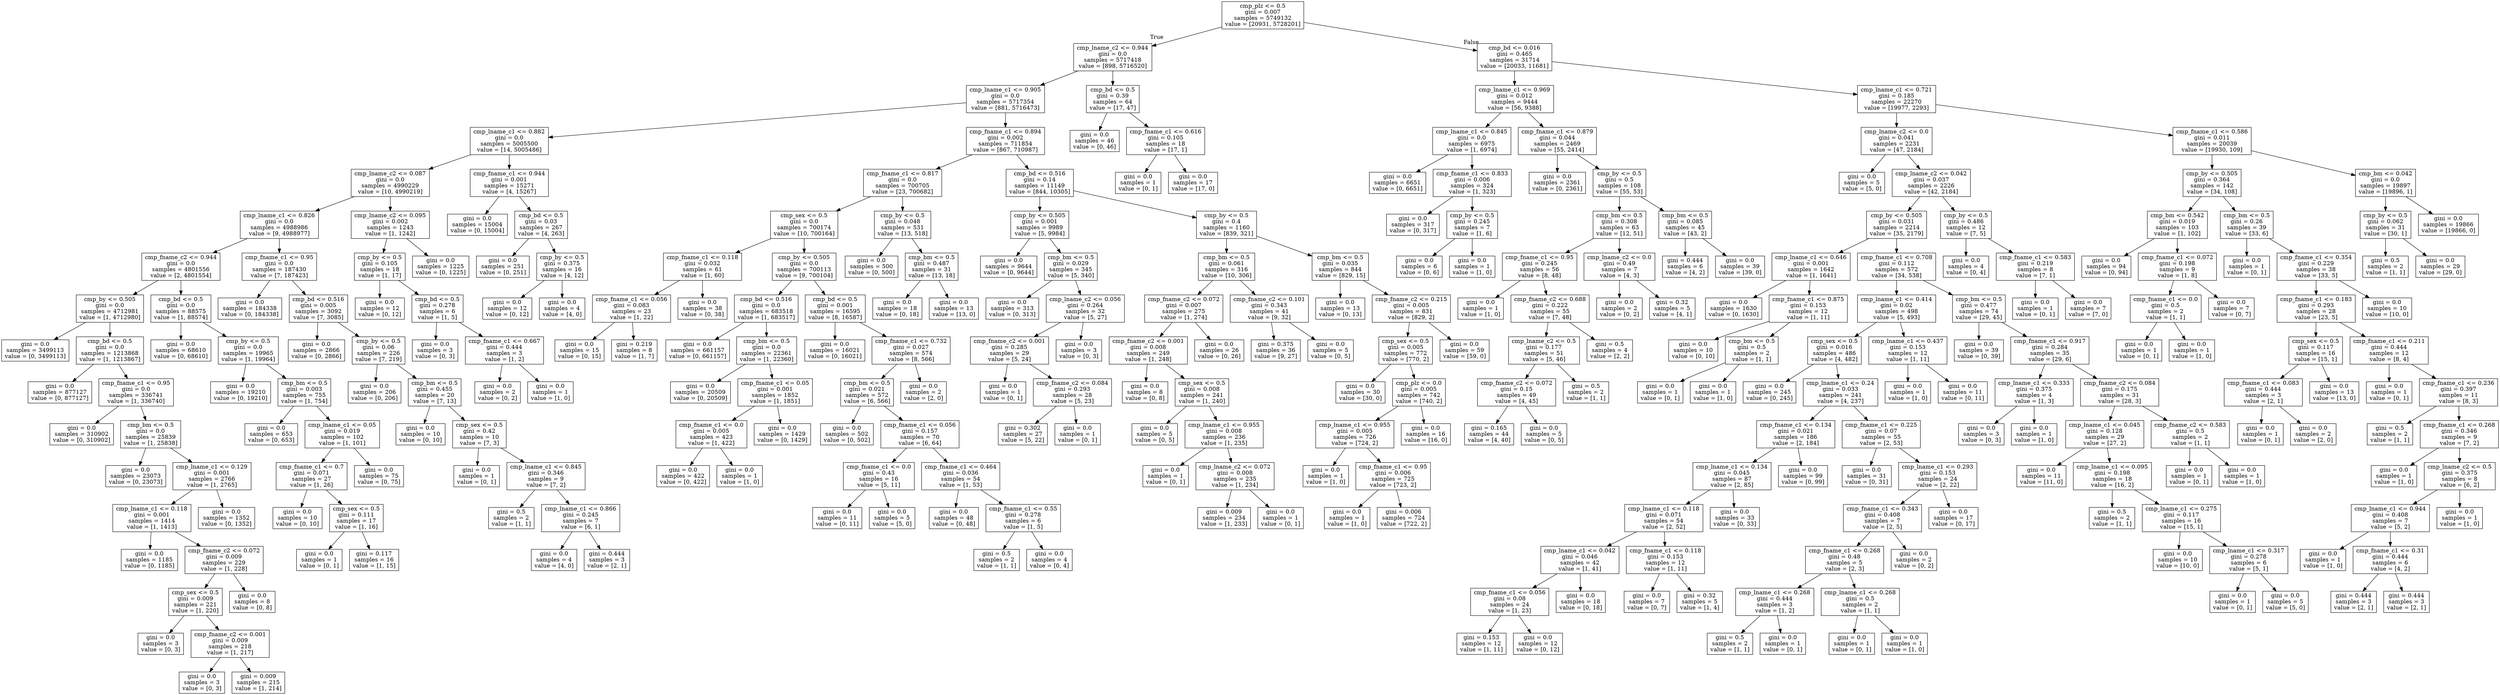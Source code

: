 digraph Tree {
node [shape=box] ;
0 [label="cmp_plz <= 0.5\ngini = 0.007\nsamples = 5749132\nvalue = [20931, 5728201]"] ;
1 [label="cmp_lname_c2 <= 0.944\ngini = 0.0\nsamples = 5717418\nvalue = [898, 5716520]"] ;
0 -> 1 [labeldistance=2.5, labelangle=45, headlabel="True"] ;
2 [label="cmp_lname_c1 <= 0.905\ngini = 0.0\nsamples = 5717354\nvalue = [881, 5716473]"] ;
1 -> 2 ;
3 [label="cmp_lname_c1 <= 0.882\ngini = 0.0\nsamples = 5005500\nvalue = [14, 5005486]"] ;
2 -> 3 ;
4 [label="cmp_lname_c2 <= 0.087\ngini = 0.0\nsamples = 4990229\nvalue = [10, 4990219]"] ;
3 -> 4 ;
5 [label="cmp_lname_c1 <= 0.826\ngini = 0.0\nsamples = 4988986\nvalue = [9, 4988977]"] ;
4 -> 5 ;
6 [label="cmp_fname_c2 <= 0.944\ngini = 0.0\nsamples = 4801556\nvalue = [2, 4801554]"] ;
5 -> 6 ;
7 [label="cmp_by <= 0.505\ngini = 0.0\nsamples = 4712981\nvalue = [1, 4712980]"] ;
6 -> 7 ;
8 [label="gini = 0.0\nsamples = 3499113\nvalue = [0, 3499113]"] ;
7 -> 8 ;
9 [label="cmp_bd <= 0.5\ngini = 0.0\nsamples = 1213868\nvalue = [1, 1213867]"] ;
7 -> 9 ;
10 [label="gini = 0.0\nsamples = 877127\nvalue = [0, 877127]"] ;
9 -> 10 ;
11 [label="cmp_fname_c1 <= 0.95\ngini = 0.0\nsamples = 336741\nvalue = [1, 336740]"] ;
9 -> 11 ;
12 [label="gini = 0.0\nsamples = 310902\nvalue = [0, 310902]"] ;
11 -> 12 ;
13 [label="cmp_bm <= 0.5\ngini = 0.0\nsamples = 25839\nvalue = [1, 25838]"] ;
11 -> 13 ;
14 [label="gini = 0.0\nsamples = 23073\nvalue = [0, 23073]"] ;
13 -> 14 ;
15 [label="cmp_lname_c1 <= 0.129\ngini = 0.001\nsamples = 2766\nvalue = [1, 2765]"] ;
13 -> 15 ;
16 [label="cmp_lname_c1 <= 0.118\ngini = 0.001\nsamples = 1414\nvalue = [1, 1413]"] ;
15 -> 16 ;
17 [label="gini = 0.0\nsamples = 1185\nvalue = [0, 1185]"] ;
16 -> 17 ;
18 [label="cmp_fname_c2 <= 0.072\ngini = 0.009\nsamples = 229\nvalue = [1, 228]"] ;
16 -> 18 ;
19 [label="cmp_sex <= 0.5\ngini = 0.009\nsamples = 221\nvalue = [1, 220]"] ;
18 -> 19 ;
20 [label="gini = 0.0\nsamples = 3\nvalue = [0, 3]"] ;
19 -> 20 ;
21 [label="cmp_fname_c2 <= 0.001\ngini = 0.009\nsamples = 218\nvalue = [1, 217]"] ;
19 -> 21 ;
22 [label="gini = 0.0\nsamples = 3\nvalue = [0, 3]"] ;
21 -> 22 ;
23 [label="gini = 0.009\nsamples = 215\nvalue = [1, 214]"] ;
21 -> 23 ;
24 [label="gini = 0.0\nsamples = 8\nvalue = [0, 8]"] ;
18 -> 24 ;
25 [label="gini = 0.0\nsamples = 1352\nvalue = [0, 1352]"] ;
15 -> 25 ;
26 [label="cmp_bd <= 0.5\ngini = 0.0\nsamples = 88575\nvalue = [1, 88574]"] ;
6 -> 26 ;
27 [label="gini = 0.0\nsamples = 68610\nvalue = [0, 68610]"] ;
26 -> 27 ;
28 [label="cmp_by <= 0.5\ngini = 0.0\nsamples = 19965\nvalue = [1, 19964]"] ;
26 -> 28 ;
29 [label="gini = 0.0\nsamples = 19210\nvalue = [0, 19210]"] ;
28 -> 29 ;
30 [label="cmp_bm <= 0.5\ngini = 0.003\nsamples = 755\nvalue = [1, 754]"] ;
28 -> 30 ;
31 [label="gini = 0.0\nsamples = 653\nvalue = [0, 653]"] ;
30 -> 31 ;
32 [label="cmp_lname_c1 <= 0.05\ngini = 0.019\nsamples = 102\nvalue = [1, 101]"] ;
30 -> 32 ;
33 [label="cmp_fname_c1 <= 0.7\ngini = 0.071\nsamples = 27\nvalue = [1, 26]"] ;
32 -> 33 ;
34 [label="gini = 0.0\nsamples = 10\nvalue = [0, 10]"] ;
33 -> 34 ;
35 [label="cmp_sex <= 0.5\ngini = 0.111\nsamples = 17\nvalue = [1, 16]"] ;
33 -> 35 ;
36 [label="gini = 0.0\nsamples = 1\nvalue = [0, 1]"] ;
35 -> 36 ;
37 [label="gini = 0.117\nsamples = 16\nvalue = [1, 15]"] ;
35 -> 37 ;
38 [label="gini = 0.0\nsamples = 75\nvalue = [0, 75]"] ;
32 -> 38 ;
39 [label="cmp_fname_c1 <= 0.95\ngini = 0.0\nsamples = 187430\nvalue = [7, 187423]"] ;
5 -> 39 ;
40 [label="gini = 0.0\nsamples = 184338\nvalue = [0, 184338]"] ;
39 -> 40 ;
41 [label="cmp_bd <= 0.516\ngini = 0.005\nsamples = 3092\nvalue = [7, 3085]"] ;
39 -> 41 ;
42 [label="gini = 0.0\nsamples = 2866\nvalue = [0, 2866]"] ;
41 -> 42 ;
43 [label="cmp_by <= 0.5\ngini = 0.06\nsamples = 226\nvalue = [7, 219]"] ;
41 -> 43 ;
44 [label="gini = 0.0\nsamples = 206\nvalue = [0, 206]"] ;
43 -> 44 ;
45 [label="cmp_bm <= 0.5\ngini = 0.455\nsamples = 20\nvalue = [7, 13]"] ;
43 -> 45 ;
46 [label="gini = 0.0\nsamples = 10\nvalue = [0, 10]"] ;
45 -> 46 ;
47 [label="cmp_sex <= 0.5\ngini = 0.42\nsamples = 10\nvalue = [7, 3]"] ;
45 -> 47 ;
48 [label="gini = 0.0\nsamples = 1\nvalue = [0, 1]"] ;
47 -> 48 ;
49 [label="cmp_lname_c1 <= 0.845\ngini = 0.346\nsamples = 9\nvalue = [7, 2]"] ;
47 -> 49 ;
50 [label="gini = 0.5\nsamples = 2\nvalue = [1, 1]"] ;
49 -> 50 ;
51 [label="cmp_lname_c1 <= 0.866\ngini = 0.245\nsamples = 7\nvalue = [6, 1]"] ;
49 -> 51 ;
52 [label="gini = 0.0\nsamples = 4\nvalue = [4, 0]"] ;
51 -> 52 ;
53 [label="gini = 0.444\nsamples = 3\nvalue = [2, 1]"] ;
51 -> 53 ;
54 [label="cmp_lname_c2 <= 0.095\ngini = 0.002\nsamples = 1243\nvalue = [1, 1242]"] ;
4 -> 54 ;
55 [label="cmp_by <= 0.5\ngini = 0.105\nsamples = 18\nvalue = [1, 17]"] ;
54 -> 55 ;
56 [label="gini = 0.0\nsamples = 12\nvalue = [0, 12]"] ;
55 -> 56 ;
57 [label="cmp_bd <= 0.5\ngini = 0.278\nsamples = 6\nvalue = [1, 5]"] ;
55 -> 57 ;
58 [label="gini = 0.0\nsamples = 3\nvalue = [0, 3]"] ;
57 -> 58 ;
59 [label="cmp_fname_c1 <= 0.667\ngini = 0.444\nsamples = 3\nvalue = [1, 2]"] ;
57 -> 59 ;
60 [label="gini = 0.0\nsamples = 2\nvalue = [0, 2]"] ;
59 -> 60 ;
61 [label="gini = 0.0\nsamples = 1\nvalue = [1, 0]"] ;
59 -> 61 ;
62 [label="gini = 0.0\nsamples = 1225\nvalue = [0, 1225]"] ;
54 -> 62 ;
63 [label="cmp_fname_c1 <= 0.944\ngini = 0.001\nsamples = 15271\nvalue = [4, 15267]"] ;
3 -> 63 ;
64 [label="gini = 0.0\nsamples = 15004\nvalue = [0, 15004]"] ;
63 -> 64 ;
65 [label="cmp_bd <= 0.5\ngini = 0.03\nsamples = 267\nvalue = [4, 263]"] ;
63 -> 65 ;
66 [label="gini = 0.0\nsamples = 251\nvalue = [0, 251]"] ;
65 -> 66 ;
67 [label="cmp_by <= 0.5\ngini = 0.375\nsamples = 16\nvalue = [4, 12]"] ;
65 -> 67 ;
68 [label="gini = 0.0\nsamples = 12\nvalue = [0, 12]"] ;
67 -> 68 ;
69 [label="gini = 0.0\nsamples = 4\nvalue = [4, 0]"] ;
67 -> 69 ;
70 [label="cmp_fname_c1 <= 0.894\ngini = 0.002\nsamples = 711854\nvalue = [867, 710987]"] ;
2 -> 70 ;
71 [label="cmp_fname_c1 <= 0.817\ngini = 0.0\nsamples = 700705\nvalue = [23, 700682]"] ;
70 -> 71 ;
72 [label="cmp_sex <= 0.5\ngini = 0.0\nsamples = 700174\nvalue = [10, 700164]"] ;
71 -> 72 ;
73 [label="cmp_fname_c1 <= 0.118\ngini = 0.032\nsamples = 61\nvalue = [1, 60]"] ;
72 -> 73 ;
74 [label="cmp_fname_c1 <= 0.056\ngini = 0.083\nsamples = 23\nvalue = [1, 22]"] ;
73 -> 74 ;
75 [label="gini = 0.0\nsamples = 15\nvalue = [0, 15]"] ;
74 -> 75 ;
76 [label="gini = 0.219\nsamples = 8\nvalue = [1, 7]"] ;
74 -> 76 ;
77 [label="gini = 0.0\nsamples = 38\nvalue = [0, 38]"] ;
73 -> 77 ;
78 [label="cmp_by <= 0.505\ngini = 0.0\nsamples = 700113\nvalue = [9, 700104]"] ;
72 -> 78 ;
79 [label="cmp_bd <= 0.516\ngini = 0.0\nsamples = 683518\nvalue = [1, 683517]"] ;
78 -> 79 ;
80 [label="gini = 0.0\nsamples = 661157\nvalue = [0, 661157]"] ;
79 -> 80 ;
81 [label="cmp_bm <= 0.5\ngini = 0.0\nsamples = 22361\nvalue = [1, 22360]"] ;
79 -> 81 ;
82 [label="gini = 0.0\nsamples = 20509\nvalue = [0, 20509]"] ;
81 -> 82 ;
83 [label="cmp_fname_c1 <= 0.05\ngini = 0.001\nsamples = 1852\nvalue = [1, 1851]"] ;
81 -> 83 ;
84 [label="cmp_fname_c1 <= 0.0\ngini = 0.005\nsamples = 423\nvalue = [1, 422]"] ;
83 -> 84 ;
85 [label="gini = 0.0\nsamples = 422\nvalue = [0, 422]"] ;
84 -> 85 ;
86 [label="gini = 0.0\nsamples = 1\nvalue = [1, 0]"] ;
84 -> 86 ;
87 [label="gini = 0.0\nsamples = 1429\nvalue = [0, 1429]"] ;
83 -> 87 ;
88 [label="cmp_bd <= 0.5\ngini = 0.001\nsamples = 16595\nvalue = [8, 16587]"] ;
78 -> 88 ;
89 [label="gini = 0.0\nsamples = 16021\nvalue = [0, 16021]"] ;
88 -> 89 ;
90 [label="cmp_fname_c1 <= 0.732\ngini = 0.027\nsamples = 574\nvalue = [8, 566]"] ;
88 -> 90 ;
91 [label="cmp_bm <= 0.5\ngini = 0.021\nsamples = 572\nvalue = [6, 566]"] ;
90 -> 91 ;
92 [label="gini = 0.0\nsamples = 502\nvalue = [0, 502]"] ;
91 -> 92 ;
93 [label="cmp_fname_c1 <= 0.056\ngini = 0.157\nsamples = 70\nvalue = [6, 64]"] ;
91 -> 93 ;
94 [label="cmp_fname_c1 <= 0.0\ngini = 0.43\nsamples = 16\nvalue = [5, 11]"] ;
93 -> 94 ;
95 [label="gini = 0.0\nsamples = 11\nvalue = [0, 11]"] ;
94 -> 95 ;
96 [label="gini = 0.0\nsamples = 5\nvalue = [5, 0]"] ;
94 -> 96 ;
97 [label="cmp_fname_c1 <= 0.464\ngini = 0.036\nsamples = 54\nvalue = [1, 53]"] ;
93 -> 97 ;
98 [label="gini = 0.0\nsamples = 48\nvalue = [0, 48]"] ;
97 -> 98 ;
99 [label="cmp_fname_c1 <= 0.55\ngini = 0.278\nsamples = 6\nvalue = [1, 5]"] ;
97 -> 99 ;
100 [label="gini = 0.5\nsamples = 2\nvalue = [1, 1]"] ;
99 -> 100 ;
101 [label="gini = 0.0\nsamples = 4\nvalue = [0, 4]"] ;
99 -> 101 ;
102 [label="gini = 0.0\nsamples = 2\nvalue = [2, 0]"] ;
90 -> 102 ;
103 [label="cmp_by <= 0.5\ngini = 0.048\nsamples = 531\nvalue = [13, 518]"] ;
71 -> 103 ;
104 [label="gini = 0.0\nsamples = 500\nvalue = [0, 500]"] ;
103 -> 104 ;
105 [label="cmp_bm <= 0.5\ngini = 0.487\nsamples = 31\nvalue = [13, 18]"] ;
103 -> 105 ;
106 [label="gini = 0.0\nsamples = 18\nvalue = [0, 18]"] ;
105 -> 106 ;
107 [label="gini = 0.0\nsamples = 13\nvalue = [13, 0]"] ;
105 -> 107 ;
108 [label="cmp_bd <= 0.516\ngini = 0.14\nsamples = 11149\nvalue = [844, 10305]"] ;
70 -> 108 ;
109 [label="cmp_by <= 0.505\ngini = 0.001\nsamples = 9989\nvalue = [5, 9984]"] ;
108 -> 109 ;
110 [label="gini = 0.0\nsamples = 9644\nvalue = [0, 9644]"] ;
109 -> 110 ;
111 [label="cmp_bm <= 0.5\ngini = 0.029\nsamples = 345\nvalue = [5, 340]"] ;
109 -> 111 ;
112 [label="gini = 0.0\nsamples = 313\nvalue = [0, 313]"] ;
111 -> 112 ;
113 [label="cmp_lname_c2 <= 0.056\ngini = 0.264\nsamples = 32\nvalue = [5, 27]"] ;
111 -> 113 ;
114 [label="cmp_fname_c2 <= 0.001\ngini = 0.285\nsamples = 29\nvalue = [5, 24]"] ;
113 -> 114 ;
115 [label="gini = 0.0\nsamples = 1\nvalue = [0, 1]"] ;
114 -> 115 ;
116 [label="cmp_fname_c2 <= 0.084\ngini = 0.293\nsamples = 28\nvalue = [5, 23]"] ;
114 -> 116 ;
117 [label="gini = 0.302\nsamples = 27\nvalue = [5, 22]"] ;
116 -> 117 ;
118 [label="gini = 0.0\nsamples = 1\nvalue = [0, 1]"] ;
116 -> 118 ;
119 [label="gini = 0.0\nsamples = 3\nvalue = [0, 3]"] ;
113 -> 119 ;
120 [label="cmp_by <= 0.5\ngini = 0.4\nsamples = 1160\nvalue = [839, 321]"] ;
108 -> 120 ;
121 [label="cmp_bm <= 0.5\ngini = 0.061\nsamples = 316\nvalue = [10, 306]"] ;
120 -> 121 ;
122 [label="cmp_fname_c2 <= 0.072\ngini = 0.007\nsamples = 275\nvalue = [1, 274]"] ;
121 -> 122 ;
123 [label="cmp_fname_c2 <= 0.001\ngini = 0.008\nsamples = 249\nvalue = [1, 248]"] ;
122 -> 123 ;
124 [label="gini = 0.0\nsamples = 8\nvalue = [0, 8]"] ;
123 -> 124 ;
125 [label="cmp_sex <= 0.5\ngini = 0.008\nsamples = 241\nvalue = [1, 240]"] ;
123 -> 125 ;
126 [label="gini = 0.0\nsamples = 5\nvalue = [0, 5]"] ;
125 -> 126 ;
127 [label="cmp_lname_c1 <= 0.955\ngini = 0.008\nsamples = 236\nvalue = [1, 235]"] ;
125 -> 127 ;
128 [label="gini = 0.0\nsamples = 1\nvalue = [0, 1]"] ;
127 -> 128 ;
129 [label="cmp_lname_c2 <= 0.072\ngini = 0.008\nsamples = 235\nvalue = [1, 234]"] ;
127 -> 129 ;
130 [label="gini = 0.009\nsamples = 234\nvalue = [1, 233]"] ;
129 -> 130 ;
131 [label="gini = 0.0\nsamples = 1\nvalue = [0, 1]"] ;
129 -> 131 ;
132 [label="gini = 0.0\nsamples = 26\nvalue = [0, 26]"] ;
122 -> 132 ;
133 [label="cmp_fname_c2 <= 0.101\ngini = 0.343\nsamples = 41\nvalue = [9, 32]"] ;
121 -> 133 ;
134 [label="gini = 0.375\nsamples = 36\nvalue = [9, 27]"] ;
133 -> 134 ;
135 [label="gini = 0.0\nsamples = 5\nvalue = [0, 5]"] ;
133 -> 135 ;
136 [label="cmp_bm <= 0.5\ngini = 0.035\nsamples = 844\nvalue = [829, 15]"] ;
120 -> 136 ;
137 [label="gini = 0.0\nsamples = 13\nvalue = [0, 13]"] ;
136 -> 137 ;
138 [label="cmp_fname_c2 <= 0.215\ngini = 0.005\nsamples = 831\nvalue = [829, 2]"] ;
136 -> 138 ;
139 [label="cmp_sex <= 0.5\ngini = 0.005\nsamples = 772\nvalue = [770, 2]"] ;
138 -> 139 ;
140 [label="gini = 0.0\nsamples = 30\nvalue = [30, 0]"] ;
139 -> 140 ;
141 [label="cmp_plz <= 0.0\ngini = 0.005\nsamples = 742\nvalue = [740, 2]"] ;
139 -> 141 ;
142 [label="cmp_lname_c1 <= 0.955\ngini = 0.005\nsamples = 726\nvalue = [724, 2]"] ;
141 -> 142 ;
143 [label="gini = 0.0\nsamples = 1\nvalue = [1, 0]"] ;
142 -> 143 ;
144 [label="cmp_fname_c1 <= 0.95\ngini = 0.006\nsamples = 725\nvalue = [723, 2]"] ;
142 -> 144 ;
145 [label="gini = 0.0\nsamples = 1\nvalue = [1, 0]"] ;
144 -> 145 ;
146 [label="gini = 0.006\nsamples = 724\nvalue = [722, 2]"] ;
144 -> 146 ;
147 [label="gini = 0.0\nsamples = 16\nvalue = [16, 0]"] ;
141 -> 147 ;
148 [label="gini = 0.0\nsamples = 59\nvalue = [59, 0]"] ;
138 -> 148 ;
149 [label="cmp_bd <= 0.5\ngini = 0.39\nsamples = 64\nvalue = [17, 47]"] ;
1 -> 149 ;
150 [label="gini = 0.0\nsamples = 46\nvalue = [0, 46]"] ;
149 -> 150 ;
151 [label="cmp_fname_c1 <= 0.616\ngini = 0.105\nsamples = 18\nvalue = [17, 1]"] ;
149 -> 151 ;
152 [label="gini = 0.0\nsamples = 1\nvalue = [0, 1]"] ;
151 -> 152 ;
153 [label="gini = 0.0\nsamples = 17\nvalue = [17, 0]"] ;
151 -> 153 ;
154 [label="cmp_bd <= 0.016\ngini = 0.465\nsamples = 31714\nvalue = [20033, 11681]"] ;
0 -> 154 [labeldistance=2.5, labelangle=-45, headlabel="False"] ;
155 [label="cmp_lname_c1 <= 0.969\ngini = 0.012\nsamples = 9444\nvalue = [56, 9388]"] ;
154 -> 155 ;
156 [label="cmp_lname_c1 <= 0.845\ngini = 0.0\nsamples = 6975\nvalue = [1, 6974]"] ;
155 -> 156 ;
157 [label="gini = 0.0\nsamples = 6651\nvalue = [0, 6651]"] ;
156 -> 157 ;
158 [label="cmp_fname_c1 <= 0.833\ngini = 0.006\nsamples = 324\nvalue = [1, 323]"] ;
156 -> 158 ;
159 [label="gini = 0.0\nsamples = 317\nvalue = [0, 317]"] ;
158 -> 159 ;
160 [label="cmp_by <= 0.5\ngini = 0.245\nsamples = 7\nvalue = [1, 6]"] ;
158 -> 160 ;
161 [label="gini = 0.0\nsamples = 6\nvalue = [0, 6]"] ;
160 -> 161 ;
162 [label="gini = 0.0\nsamples = 1\nvalue = [1, 0]"] ;
160 -> 162 ;
163 [label="cmp_fname_c1 <= 0.879\ngini = 0.044\nsamples = 2469\nvalue = [55, 2414]"] ;
155 -> 163 ;
164 [label="gini = 0.0\nsamples = 2361\nvalue = [0, 2361]"] ;
163 -> 164 ;
165 [label="cmp_by <= 0.5\ngini = 0.5\nsamples = 108\nvalue = [55, 53]"] ;
163 -> 165 ;
166 [label="cmp_bm <= 0.5\ngini = 0.308\nsamples = 63\nvalue = [12, 51]"] ;
165 -> 166 ;
167 [label="cmp_fname_c1 <= 0.95\ngini = 0.245\nsamples = 56\nvalue = [8, 48]"] ;
166 -> 167 ;
168 [label="gini = 0.0\nsamples = 1\nvalue = [1, 0]"] ;
167 -> 168 ;
169 [label="cmp_fname_c2 <= 0.688\ngini = 0.222\nsamples = 55\nvalue = [7, 48]"] ;
167 -> 169 ;
170 [label="cmp_lname_c2 <= 0.5\ngini = 0.177\nsamples = 51\nvalue = [5, 46]"] ;
169 -> 170 ;
171 [label="cmp_fname_c2 <= 0.072\ngini = 0.15\nsamples = 49\nvalue = [4, 45]"] ;
170 -> 171 ;
172 [label="gini = 0.165\nsamples = 44\nvalue = [4, 40]"] ;
171 -> 172 ;
173 [label="gini = 0.0\nsamples = 5\nvalue = [0, 5]"] ;
171 -> 173 ;
174 [label="gini = 0.5\nsamples = 2\nvalue = [1, 1]"] ;
170 -> 174 ;
175 [label="gini = 0.5\nsamples = 4\nvalue = [2, 2]"] ;
169 -> 175 ;
176 [label="cmp_lname_c2 <= 0.0\ngini = 0.49\nsamples = 7\nvalue = [4, 3]"] ;
166 -> 176 ;
177 [label="gini = 0.0\nsamples = 2\nvalue = [0, 2]"] ;
176 -> 177 ;
178 [label="gini = 0.32\nsamples = 5\nvalue = [4, 1]"] ;
176 -> 178 ;
179 [label="cmp_bm <= 0.5\ngini = 0.085\nsamples = 45\nvalue = [43, 2]"] ;
165 -> 179 ;
180 [label="gini = 0.444\nsamples = 6\nvalue = [4, 2]"] ;
179 -> 180 ;
181 [label="gini = 0.0\nsamples = 39\nvalue = [39, 0]"] ;
179 -> 181 ;
182 [label="cmp_lname_c1 <= 0.721\ngini = 0.185\nsamples = 22270\nvalue = [19977, 2293]"] ;
154 -> 182 ;
183 [label="cmp_lname_c2 <= 0.0\ngini = 0.041\nsamples = 2231\nvalue = [47, 2184]"] ;
182 -> 183 ;
184 [label="gini = 0.0\nsamples = 5\nvalue = [5, 0]"] ;
183 -> 184 ;
185 [label="cmp_lname_c2 <= 0.042\ngini = 0.037\nsamples = 2226\nvalue = [42, 2184]"] ;
183 -> 185 ;
186 [label="cmp_by <= 0.505\ngini = 0.031\nsamples = 2214\nvalue = [35, 2179]"] ;
185 -> 186 ;
187 [label="cmp_lname_c1 <= 0.646\ngini = 0.001\nsamples = 1642\nvalue = [1, 1641]"] ;
186 -> 187 ;
188 [label="gini = 0.0\nsamples = 1630\nvalue = [0, 1630]"] ;
187 -> 188 ;
189 [label="cmp_fname_c1 <= 0.875\ngini = 0.153\nsamples = 12\nvalue = [1, 11]"] ;
187 -> 189 ;
190 [label="gini = 0.0\nsamples = 10\nvalue = [0, 10]"] ;
189 -> 190 ;
191 [label="cmp_bm <= 0.5\ngini = 0.5\nsamples = 2\nvalue = [1, 1]"] ;
189 -> 191 ;
192 [label="gini = 0.0\nsamples = 1\nvalue = [0, 1]"] ;
191 -> 192 ;
193 [label="gini = 0.0\nsamples = 1\nvalue = [1, 0]"] ;
191 -> 193 ;
194 [label="cmp_fname_c1 <= 0.708\ngini = 0.112\nsamples = 572\nvalue = [34, 538]"] ;
186 -> 194 ;
195 [label="cmp_lname_c1 <= 0.414\ngini = 0.02\nsamples = 498\nvalue = [5, 493]"] ;
194 -> 195 ;
196 [label="cmp_sex <= 0.5\ngini = 0.016\nsamples = 486\nvalue = [4, 482]"] ;
195 -> 196 ;
197 [label="gini = 0.0\nsamples = 245\nvalue = [0, 245]"] ;
196 -> 197 ;
198 [label="cmp_lname_c1 <= 0.24\ngini = 0.033\nsamples = 241\nvalue = [4, 237]"] ;
196 -> 198 ;
199 [label="cmp_fname_c1 <= 0.134\ngini = 0.021\nsamples = 186\nvalue = [2, 184]"] ;
198 -> 199 ;
200 [label="cmp_lname_c1 <= 0.134\ngini = 0.045\nsamples = 87\nvalue = [2, 85]"] ;
199 -> 200 ;
201 [label="cmp_lname_c1 <= 0.118\ngini = 0.071\nsamples = 54\nvalue = [2, 52]"] ;
200 -> 201 ;
202 [label="cmp_lname_c1 <= 0.042\ngini = 0.046\nsamples = 42\nvalue = [1, 41]"] ;
201 -> 202 ;
203 [label="cmp_fname_c1 <= 0.056\ngini = 0.08\nsamples = 24\nvalue = [1, 23]"] ;
202 -> 203 ;
204 [label="gini = 0.153\nsamples = 12\nvalue = [1, 11]"] ;
203 -> 204 ;
205 [label="gini = 0.0\nsamples = 12\nvalue = [0, 12]"] ;
203 -> 205 ;
206 [label="gini = 0.0\nsamples = 18\nvalue = [0, 18]"] ;
202 -> 206 ;
207 [label="cmp_fname_c1 <= 0.118\ngini = 0.153\nsamples = 12\nvalue = [1, 11]"] ;
201 -> 207 ;
208 [label="gini = 0.0\nsamples = 7\nvalue = [0, 7]"] ;
207 -> 208 ;
209 [label="gini = 0.32\nsamples = 5\nvalue = [1, 4]"] ;
207 -> 209 ;
210 [label="gini = 0.0\nsamples = 33\nvalue = [0, 33]"] ;
200 -> 210 ;
211 [label="gini = 0.0\nsamples = 99\nvalue = [0, 99]"] ;
199 -> 211 ;
212 [label="cmp_fname_c1 <= 0.225\ngini = 0.07\nsamples = 55\nvalue = [2, 53]"] ;
198 -> 212 ;
213 [label="gini = 0.0\nsamples = 31\nvalue = [0, 31]"] ;
212 -> 213 ;
214 [label="cmp_lname_c1 <= 0.293\ngini = 0.153\nsamples = 24\nvalue = [2, 22]"] ;
212 -> 214 ;
215 [label="cmp_fname_c1 <= 0.343\ngini = 0.408\nsamples = 7\nvalue = [2, 5]"] ;
214 -> 215 ;
216 [label="cmp_fname_c1 <= 0.268\ngini = 0.48\nsamples = 5\nvalue = [2, 3]"] ;
215 -> 216 ;
217 [label="cmp_lname_c1 <= 0.268\ngini = 0.444\nsamples = 3\nvalue = [1, 2]"] ;
216 -> 217 ;
218 [label="gini = 0.5\nsamples = 2\nvalue = [1, 1]"] ;
217 -> 218 ;
219 [label="gini = 0.0\nsamples = 1\nvalue = [0, 1]"] ;
217 -> 219 ;
220 [label="cmp_lname_c1 <= 0.268\ngini = 0.5\nsamples = 2\nvalue = [1, 1]"] ;
216 -> 220 ;
221 [label="gini = 0.0\nsamples = 1\nvalue = [0, 1]"] ;
220 -> 221 ;
222 [label="gini = 0.0\nsamples = 1\nvalue = [1, 0]"] ;
220 -> 222 ;
223 [label="gini = 0.0\nsamples = 2\nvalue = [0, 2]"] ;
215 -> 223 ;
224 [label="gini = 0.0\nsamples = 17\nvalue = [0, 17]"] ;
214 -> 224 ;
225 [label="cmp_lname_c1 <= 0.437\ngini = 0.153\nsamples = 12\nvalue = [1, 11]"] ;
195 -> 225 ;
226 [label="gini = 0.0\nsamples = 1\nvalue = [1, 0]"] ;
225 -> 226 ;
227 [label="gini = 0.0\nsamples = 11\nvalue = [0, 11]"] ;
225 -> 227 ;
228 [label="cmp_bm <= 0.5\ngini = 0.477\nsamples = 74\nvalue = [29, 45]"] ;
194 -> 228 ;
229 [label="gini = 0.0\nsamples = 39\nvalue = [0, 39]"] ;
228 -> 229 ;
230 [label="cmp_fname_c1 <= 0.917\ngini = 0.284\nsamples = 35\nvalue = [29, 6]"] ;
228 -> 230 ;
231 [label="cmp_lname_c1 <= 0.333\ngini = 0.375\nsamples = 4\nvalue = [1, 3]"] ;
230 -> 231 ;
232 [label="gini = 0.0\nsamples = 3\nvalue = [0, 3]"] ;
231 -> 232 ;
233 [label="gini = 0.0\nsamples = 1\nvalue = [1, 0]"] ;
231 -> 233 ;
234 [label="cmp_fname_c2 <= 0.084\ngini = 0.175\nsamples = 31\nvalue = [28, 3]"] ;
230 -> 234 ;
235 [label="cmp_lname_c1 <= 0.045\ngini = 0.128\nsamples = 29\nvalue = [27, 2]"] ;
234 -> 235 ;
236 [label="gini = 0.0\nsamples = 11\nvalue = [11, 0]"] ;
235 -> 236 ;
237 [label="cmp_lname_c1 <= 0.095\ngini = 0.198\nsamples = 18\nvalue = [16, 2]"] ;
235 -> 237 ;
238 [label="gini = 0.5\nsamples = 2\nvalue = [1, 1]"] ;
237 -> 238 ;
239 [label="cmp_lname_c1 <= 0.275\ngini = 0.117\nsamples = 16\nvalue = [15, 1]"] ;
237 -> 239 ;
240 [label="gini = 0.0\nsamples = 10\nvalue = [10, 0]"] ;
239 -> 240 ;
241 [label="cmp_lname_c1 <= 0.317\ngini = 0.278\nsamples = 6\nvalue = [5, 1]"] ;
239 -> 241 ;
242 [label="gini = 0.0\nsamples = 1\nvalue = [0, 1]"] ;
241 -> 242 ;
243 [label="gini = 0.0\nsamples = 5\nvalue = [5, 0]"] ;
241 -> 243 ;
244 [label="cmp_fname_c2 <= 0.583\ngini = 0.5\nsamples = 2\nvalue = [1, 1]"] ;
234 -> 244 ;
245 [label="gini = 0.0\nsamples = 1\nvalue = [0, 1]"] ;
244 -> 245 ;
246 [label="gini = 0.0\nsamples = 1\nvalue = [1, 0]"] ;
244 -> 246 ;
247 [label="cmp_by <= 0.5\ngini = 0.486\nsamples = 12\nvalue = [7, 5]"] ;
185 -> 247 ;
248 [label="gini = 0.0\nsamples = 4\nvalue = [0, 4]"] ;
247 -> 248 ;
249 [label="cmp_fname_c1 <= 0.583\ngini = 0.219\nsamples = 8\nvalue = [7, 1]"] ;
247 -> 249 ;
250 [label="gini = 0.0\nsamples = 1\nvalue = [0, 1]"] ;
249 -> 250 ;
251 [label="gini = 0.0\nsamples = 7\nvalue = [7, 0]"] ;
249 -> 251 ;
252 [label="cmp_fname_c1 <= 0.586\ngini = 0.011\nsamples = 20039\nvalue = [19930, 109]"] ;
182 -> 252 ;
253 [label="cmp_by <= 0.505\ngini = 0.364\nsamples = 142\nvalue = [34, 108]"] ;
252 -> 253 ;
254 [label="cmp_bm <= 0.542\ngini = 0.019\nsamples = 103\nvalue = [1, 102]"] ;
253 -> 254 ;
255 [label="gini = 0.0\nsamples = 94\nvalue = [0, 94]"] ;
254 -> 255 ;
256 [label="cmp_fname_c1 <= 0.072\ngini = 0.198\nsamples = 9\nvalue = [1, 8]"] ;
254 -> 256 ;
257 [label="cmp_fname_c1 <= 0.0\ngini = 0.5\nsamples = 2\nvalue = [1, 1]"] ;
256 -> 257 ;
258 [label="gini = 0.0\nsamples = 1\nvalue = [0, 1]"] ;
257 -> 258 ;
259 [label="gini = 0.0\nsamples = 1\nvalue = [1, 0]"] ;
257 -> 259 ;
260 [label="gini = 0.0\nsamples = 7\nvalue = [0, 7]"] ;
256 -> 260 ;
261 [label="cmp_bm <= 0.5\ngini = 0.26\nsamples = 39\nvalue = [33, 6]"] ;
253 -> 261 ;
262 [label="gini = 0.0\nsamples = 1\nvalue = [0, 1]"] ;
261 -> 262 ;
263 [label="cmp_fname_c1 <= 0.354\ngini = 0.229\nsamples = 38\nvalue = [33, 5]"] ;
261 -> 263 ;
264 [label="cmp_fname_c1 <= 0.183\ngini = 0.293\nsamples = 28\nvalue = [23, 5]"] ;
263 -> 264 ;
265 [label="cmp_sex <= 0.5\ngini = 0.117\nsamples = 16\nvalue = [15, 1]"] ;
264 -> 265 ;
266 [label="cmp_fname_c1 <= 0.083\ngini = 0.444\nsamples = 3\nvalue = [2, 1]"] ;
265 -> 266 ;
267 [label="gini = 0.0\nsamples = 1\nvalue = [0, 1]"] ;
266 -> 267 ;
268 [label="gini = 0.0\nsamples = 2\nvalue = [2, 0]"] ;
266 -> 268 ;
269 [label="gini = 0.0\nsamples = 13\nvalue = [13, 0]"] ;
265 -> 269 ;
270 [label="cmp_fname_c1 <= 0.211\ngini = 0.444\nsamples = 12\nvalue = [8, 4]"] ;
264 -> 270 ;
271 [label="gini = 0.0\nsamples = 1\nvalue = [0, 1]"] ;
270 -> 271 ;
272 [label="cmp_fname_c1 <= 0.236\ngini = 0.397\nsamples = 11\nvalue = [8, 3]"] ;
270 -> 272 ;
273 [label="gini = 0.5\nsamples = 2\nvalue = [1, 1]"] ;
272 -> 273 ;
274 [label="cmp_fname_c1 <= 0.268\ngini = 0.346\nsamples = 9\nvalue = [7, 2]"] ;
272 -> 274 ;
275 [label="gini = 0.0\nsamples = 1\nvalue = [1, 0]"] ;
274 -> 275 ;
276 [label="cmp_lname_c2 <= 0.5\ngini = 0.375\nsamples = 8\nvalue = [6, 2]"] ;
274 -> 276 ;
277 [label="cmp_lname_c1 <= 0.944\ngini = 0.408\nsamples = 7\nvalue = [5, 2]"] ;
276 -> 277 ;
278 [label="gini = 0.0\nsamples = 1\nvalue = [1, 0]"] ;
277 -> 278 ;
279 [label="cmp_fname_c1 <= 0.31\ngini = 0.444\nsamples = 6\nvalue = [4, 2]"] ;
277 -> 279 ;
280 [label="gini = 0.444\nsamples = 3\nvalue = [2, 1]"] ;
279 -> 280 ;
281 [label="gini = 0.444\nsamples = 3\nvalue = [2, 1]"] ;
279 -> 281 ;
282 [label="gini = 0.0\nsamples = 1\nvalue = [1, 0]"] ;
276 -> 282 ;
283 [label="gini = 0.0\nsamples = 10\nvalue = [10, 0]"] ;
263 -> 283 ;
284 [label="cmp_bm <= 0.042\ngini = 0.0\nsamples = 19897\nvalue = [19896, 1]"] ;
252 -> 284 ;
285 [label="cmp_by <= 0.5\ngini = 0.062\nsamples = 31\nvalue = [30, 1]"] ;
284 -> 285 ;
286 [label="gini = 0.5\nsamples = 2\nvalue = [1, 1]"] ;
285 -> 286 ;
287 [label="gini = 0.0\nsamples = 29\nvalue = [29, 0]"] ;
285 -> 287 ;
288 [label="gini = 0.0\nsamples = 19866\nvalue = [19866, 0]"] ;
284 -> 288 ;
}